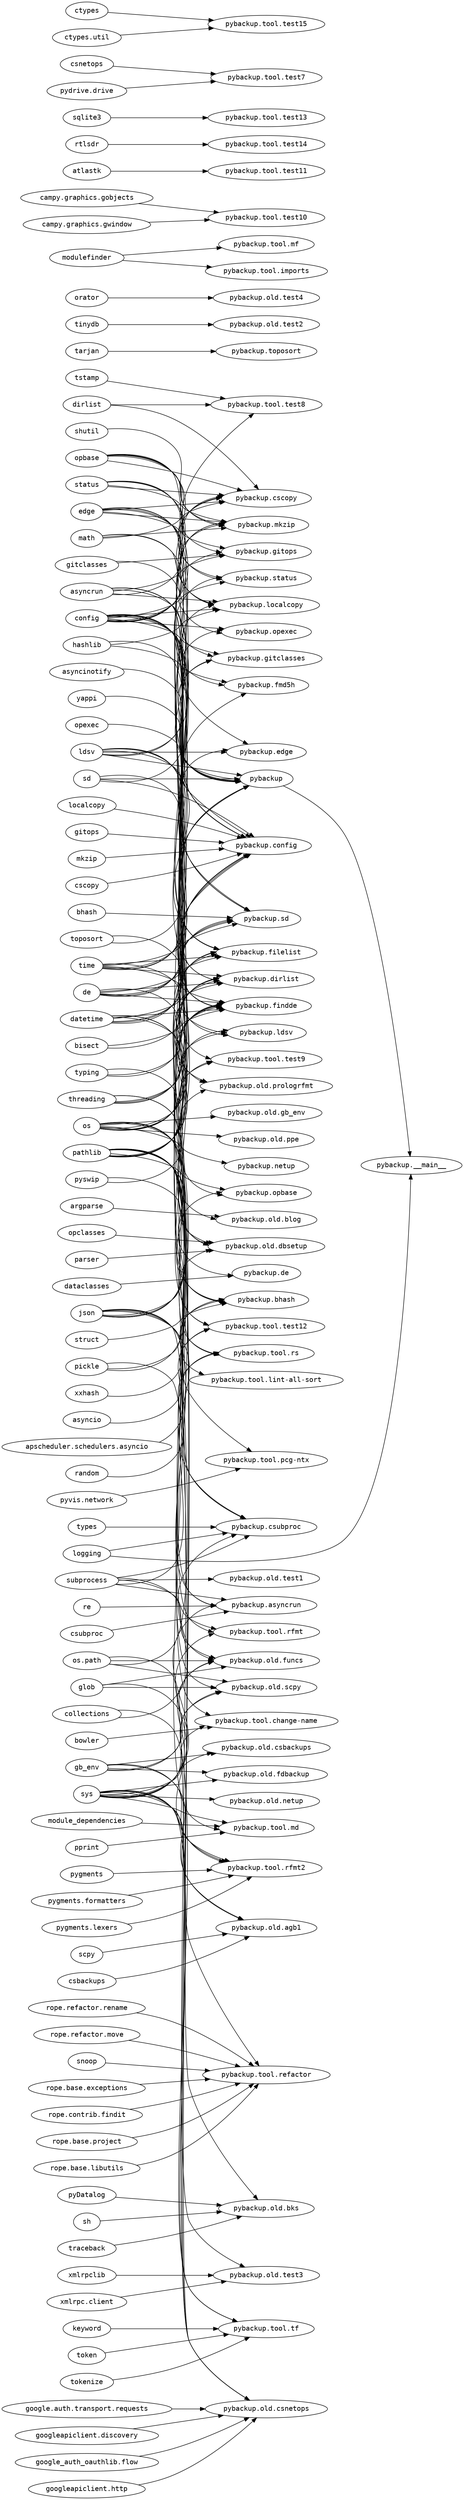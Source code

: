 
# This file was generated by snakefood3.

strict digraph "dependencies" {
    graph [
            rankdir="LR",
            overlap="scale",
            ratio="fill",
            fontsize="16",
            dpi="150",
            clusterrank="local"
        ]
    
       node [
            fontsize=14
            shape=ellipse
            fontname=Consolas
       ];
    "logging" -> "pybackup.__main__"
    "pybackup" -> "pybackup.__main__"
    "config" -> "pybackup"
    "asyncinotify" -> "pybackup"
    "time" -> "pybackup"
    "os" -> "pybackup"
    "threading" -> "pybackup"
    "yappi" -> "pybackup"
    "ldsv" -> "pybackup"
    "status" -> "pybackup"
    "sd" -> "pybackup"
    "pathlib" -> "pybackup"
    "opexec" -> "pybackup"
    "threading" -> "pybackup.asyncrun"
    "subprocess" -> "pybackup.asyncrun"
    "json" -> "pybackup.asyncrun"
    "sys" -> "pybackup.asyncrun"
    "re" -> "pybackup.asyncrun"
    "csubproc" -> "pybackup.asyncrun"
    "hashlib" -> "pybackup.bhash"
    "pickle" -> "pybackup.bhash"
    "xxhash" -> "pybackup.bhash"
    "de" -> "pybackup.bhash"
    "struct" -> "pybackup.bhash"
    "pathlib" -> "pybackup.bhash"
    "edge" -> "pybackup.config"
    "opbase" -> "pybackup.config"
    "time" -> "pybackup.config"
    "cscopy" -> "pybackup.config"
    "os" -> "pybackup.config"
    "gitops" -> "pybackup.config"
    "threading" -> "pybackup.config"
    "typing" -> "pybackup.config"
    "pathlib" -> "pybackup.config"
    "ldsv" -> "pybackup.config"
    "de" -> "pybackup.config"
    "gitclasses" -> "pybackup.config"
    "math" -> "pybackup.config"
    "sd" -> "pybackup.config"
    "mkzip" -> "pybackup.config"
    "localcopy" -> "pybackup.config"
    "config" -> "pybackup.dirlist"
    "time" -> "pybackup.dirlist"
    "os" -> "pybackup.dirlist"
    "datetime" -> "pybackup.dirlist"
    "json" -> "pybackup.dirlist"
    "de" -> "pybackup.dirlist"
    "asyncrun" -> "pybackup.dirlist"
    "bisect" -> "pybackup.dirlist"
    "pathlib" -> "pybackup.dirlist"
    "edge" -> "pybackup.cscopy"
    "opbase" -> "pybackup.cscopy"
    "config" -> "pybackup.cscopy"
    "datetime" -> "pybackup.cscopy"
    "status" -> "pybackup.cscopy"
    "math" -> "pybackup.cscopy"
    "asyncrun" -> "pybackup.cscopy"
    "dirlist" -> "pybackup.cscopy"
    "logging" -> "pybackup.csubproc"
    "threading" -> "pybackup.csubproc"
    "subprocess" -> "pybackup.csubproc"
    "typing" -> "pybackup.csubproc"
    "json" -> "pybackup.csubproc"
    "types" -> "pybackup.csubproc"
    "collections" -> "pybackup.csubproc"
    "edge" -> "pybackup.gitops"
    "config" -> "pybackup.gitops"
    "opbase" -> "pybackup.gitops"
    "gitclasses" -> "pybackup.gitops"
    "asyncrun" -> "pybackup.gitops"
    "hashlib" -> "pybackup.fmd5h"
    "de" -> "pybackup.fmd5h"
    "config" -> "pybackup.fmd5h"
    "ldsv" -> "pybackup.edge"
    "config" -> "pybackup.edge"
    "time" -> "pybackup.edge"
    "config" -> "pybackup.filelist"
    "time" -> "pybackup.filelist"
    "os" -> "pybackup.filelist"
    "datetime" -> "pybackup.filelist"
    "json" -> "pybackup.filelist"
    "ldsv" -> "pybackup.filelist"
    "de" -> "pybackup.filelist"
    "asyncrun" -> "pybackup.filelist"
    "pathlib" -> "pybackup.filelist"
    "config" -> "pybackup.findde"
    "time" -> "pybackup.findde"
    "os.path" -> "pybackup.findde"
    "threading" -> "pybackup.findde"
    "typing" -> "pybackup.findde"
    "datetime" -> "pybackup.findde"
    "json" -> "pybackup.findde"
    "ldsv" -> "pybackup.findde"
    "de" -> "pybackup.findde"
    "asyncrun" -> "pybackup.findde"
    "sd" -> "pybackup.findde"
    "bisect" -> "pybackup.findde"
    "pathlib" -> "pybackup.findde"
    "hashlib" -> "pybackup.localcopy"
    "edge" -> "pybackup.localcopy"
    "config" -> "pybackup.localcopy"
    "opbase" -> "pybackup.localcopy"
    "os" -> "pybackup.localcopy"
    "status" -> "pybackup.localcopy"
    "asyncrun" -> "pybackup.localcopy"
    "time" -> "pybackup.ldsv"
    "config" -> "pybackup.ldsv"
    "threading" -> "pybackup.ldsv"
    "pickle" -> "pybackup.ldsv"
    "edge" -> "pybackup.mkzip"
    "config" -> "pybackup.mkzip"
    "opbase" -> "pybackup.mkzip"
    "os" -> "pybackup.mkzip"
    "status" -> "pybackup.mkzip"
    "math" -> "pybackup.mkzip"
    "shutil" -> "pybackup.mkzip"
    "pathlib" -> "pybackup.mkzip"
    "os" -> "pybackup.netup"
    "toposort" -> "pybackup.opexec"
    "config" -> "pybackup.opexec"
    "status" -> "pybackup.opexec"
    "json" -> "pybackup.opbase"
    "edge" -> "pybackup.opbase"
    "pathlib" -> "pybackup.opbase"
    "ldsv" -> "pybackup.status"
    "config" -> "pybackup.status"
    "edge" -> "pybackup.status"
    "opbase" -> "pybackup.status"
    "tarjan" -> "pybackup.toposort"
    "config" -> "pybackup.sd"
    "time" -> "pybackup.sd"
    "bhash" -> "pybackup.sd"
    "datetime" -> "pybackup.sd"
    "ldsv" -> "pybackup.sd"
    "de" -> "pybackup.sd"
    "asyncrun" -> "pybackup.sd"
    "pathlib" -> "pybackup.sd"
    "ldsv" -> "pybackup.gitclasses"
    "config" -> "pybackup.gitclasses"
    "asyncrun" -> "pybackup.gitclasses"
    "sd" -> "pybackup.gitclasses"
    "pathlib" -> "pybackup.de"
    "dataclasses" -> "pybackup.de"
    "sys" -> "pybackup.old.agb1"
    "gb_env" -> "pybackup.old.agb1"
    "scpy" -> "pybackup.old.agb1"
    "csbackups" -> "pybackup.old.agb1"
    "pyDatalog" -> "pybackup.old.bks"
    "sh" -> "pybackup.old.bks"
    "traceback" -> "pybackup.old.bks"
    "os" -> "pybackup.old.bks"
    "argparse" -> "pybackup.old.blog"
    "os" -> "pybackup.old.blog"
    "pickle" -> "pybackup.old.csnetops"
    "os.path" -> "pybackup.old.csnetops"
    "google.auth.transport.requests" -> "pybackup.old.csnetops"
    "googleapiclient.discovery" -> "pybackup.old.csnetops"
    "google_auth_oauthlib.flow" -> "pybackup.old.csnetops"
    "googleapiclient.http" -> "pybackup.old.csnetops"
    "pathlib" -> "pybackup.old.csnetops"
    "sys" -> "pybackup.old.csbackups"
    "gb_env" -> "pybackup.old.csbackups"
    "config" -> "pybackup.old.dbsetup"
    "parser" -> "pybackup.old.dbsetup"
    "opclasses" -> "pybackup.old.dbsetup"
    "datetime" -> "pybackup.old.dbsetup"
    "json" -> "pybackup.old.dbsetup"
    "pyswip" -> "pybackup.old.dbsetup"
    "sys" -> "pybackup.old.fdbackup"
    "gb_env" -> "pybackup.old.fdbackup"
    "os.path" -> "pybackup.old.funcs"
    "os" -> "pybackup.old.funcs"
    "subprocess" -> "pybackup.old.funcs"
    "glob" -> "pybackup.old.funcs"
    "sys" -> "pybackup.old.funcs"
    "gb_env" -> "pybackup.old.funcs"
    "sys" -> "pybackup.old.netup"
    "os" -> "pybackup.old.gb_env"
    "toposort" -> "pybackup.old.prologrfmt"
    "datetime" -> "pybackup.old.prologrfmt"
    "pyswip" -> "pybackup.old.prologrfmt"
    "os.path" -> "pybackup.old.scpy"
    "os" -> "pybackup.old.scpy"
    "glob" -> "pybackup.old.scpy"
    "sys" -> "pybackup.old.scpy"
    "gb_env" -> "pybackup.old.scpy"
    "subprocess" -> "pybackup.old.test1"
    "tinydb" -> "pybackup.old.test2"
    "json" -> "pybackup.old.test3"
    "xmlrpclib" -> "pybackup.old.test3"
    "xmlrpc.client" -> "pybackup.old.test3"
    "orator" -> "pybackup.old.test4"
    "os" -> "pybackup.old.ppe"
    "json" -> "pybackup.tool.pcg-ntx"
    "pyvis.network" -> "pybackup.tool.pcg-ntx"
    "pathlib" -> "pybackup.tool.change-name"
    "sys" -> "pybackup.tool.change-name"
    "bowler" -> "pybackup.tool.change-name"
    "json" -> "pybackup.tool.lint-all-sort"
    "pathlib" -> "pybackup.tool.md"
    "sys" -> "pybackup.tool.md"
    "module_dependencies" -> "pybackup.tool.md"
    "pprint" -> "pybackup.tool.md"
    "modulefinder" -> "pybackup.tool.mf"
    "rope.refactor.move" -> "pybackup.tool.refactor"
    "snoop" -> "pybackup.tool.refactor"
    "rope.base.exceptions" -> "pybackup.tool.refactor"
    "rope.contrib.findit" -> "pybackup.tool.refactor"
    "sys" -> "pybackup.tool.refactor"
    "rope.base.project" -> "pybackup.tool.refactor"
    "rope.base.libutils" -> "pybackup.tool.refactor"
    "rope.refactor.rename" -> "pybackup.tool.refactor"
    "pathlib" -> "pybackup.tool.rfmt"
    "sys" -> "pybackup.tool.rfmt"
    "subprocess" -> "pybackup.tool.rfmt"
    "pygments.formatters" -> "pybackup.tool.rfmt2"
    "pygments.lexers" -> "pybackup.tool.rfmt2"
    "glob" -> "pybackup.tool.rfmt2"
    "sys" -> "pybackup.tool.rfmt2"
    "gb_env" -> "pybackup.tool.rfmt2"
    "pygments" -> "pybackup.tool.rfmt2"
    "pathlib" -> "pybackup.tool.rs"
    "random" -> "pybackup.tool.rs"
    "math" -> "pybackup.tool.rs"
    "subprocess" -> "pybackup.tool.rs"
    "campy.graphics.gobjects" -> "pybackup.tool.test10"
    "campy.graphics.gwindow" -> "pybackup.tool.test10"
    "asyncio" -> "pybackup.tool.test12"
    "apscheduler.schedulers.asyncio" -> "pybackup.tool.test12"
    "datetime" -> "pybackup.tool.test12"
    "os" -> "pybackup.tool.test12"
    "atlastk" -> "pybackup.tool.test11"
    "rtlsdr" -> "pybackup.tool.test14"
    "sqlite3" -> "pybackup.tool.test13"
    "csnetops" -> "pybackup.tool.test7"
    "pydrive.drive" -> "pybackup.tool.test7"
    "ctypes" -> "pybackup.tool.test15"
    "ctypes.util" -> "pybackup.tool.test15"
    "config" -> "pybackup.tool.test8"
    "dirlist" -> "pybackup.tool.test8"
    "tstamp" -> "pybackup.tool.test8"
    "pathlib" -> "pybackup.tool.test9"
    "config" -> "pybackup.tool.test9"
    "os" -> "pybackup.tool.test9"
    "keyword" -> "pybackup.tool.tf"
    "token" -> "pybackup.tool.tf"
    "tokenize" -> "pybackup.tool.tf"
    "sys" -> "pybackup.tool.tf"
    "collections" -> "pybackup.tool.tf"
    "modulefinder" -> "pybackup.tool.imports"
}


